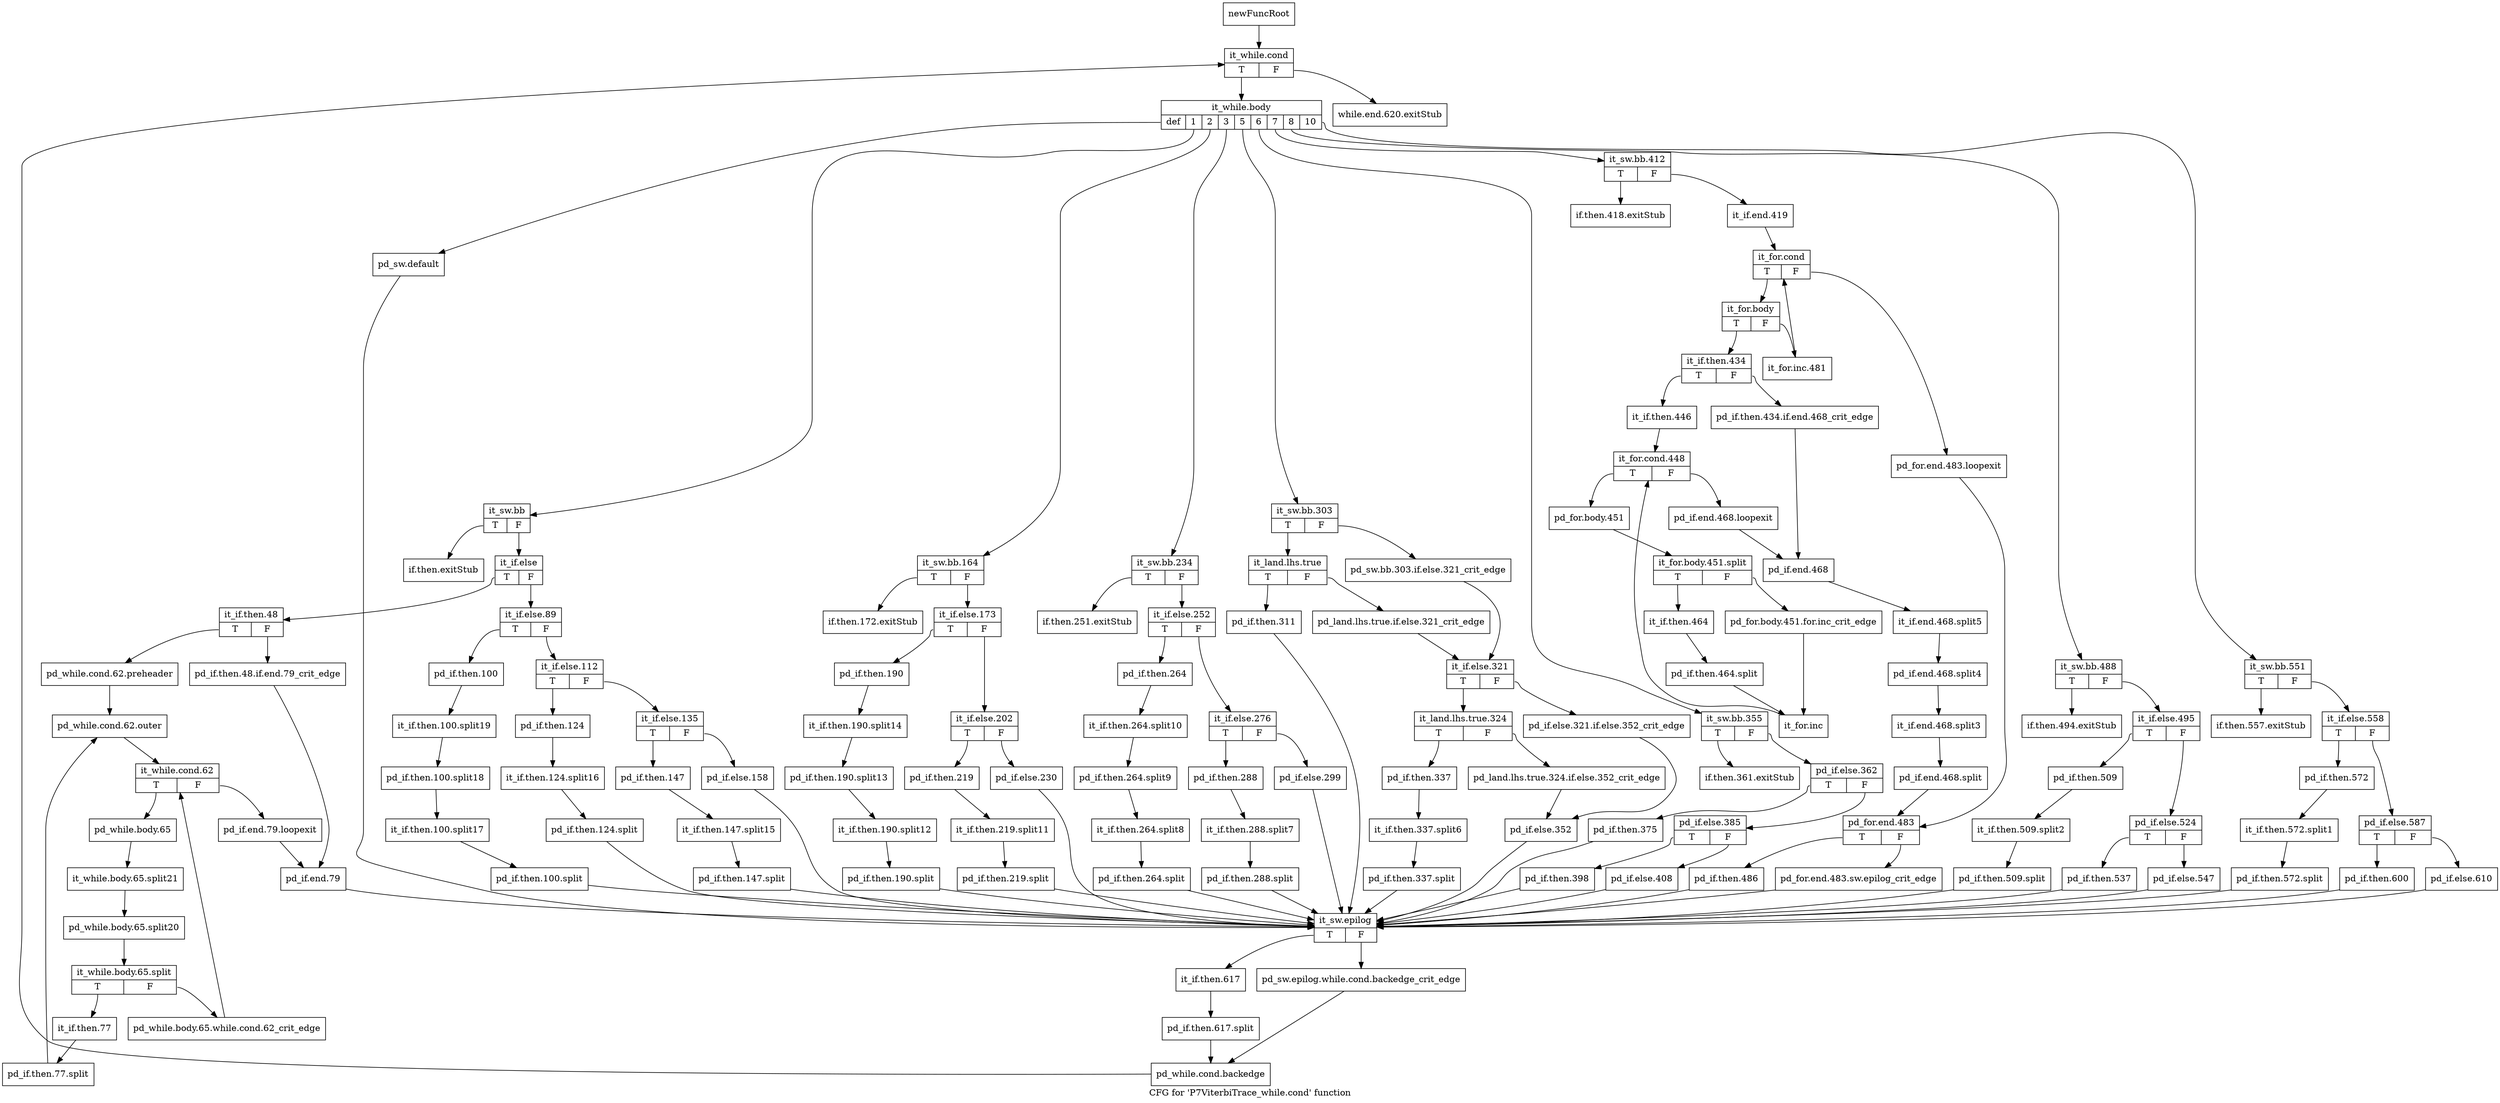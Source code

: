 digraph "CFG for 'P7ViterbiTrace_while.cond' function" {
	label="CFG for 'P7ViterbiTrace_while.cond' function";

	Node0x2d12360 [shape=record,label="{newFuncRoot}"];
	Node0x2d12360 -> Node0x2d12630;
	Node0x2d123b0 [shape=record,label="{while.end.620.exitStub}"];
	Node0x2d12400 [shape=record,label="{if.then.557.exitStub}"];
	Node0x2d12450 [shape=record,label="{if.then.494.exitStub}"];
	Node0x2d124a0 [shape=record,label="{if.then.418.exitStub}"];
	Node0x2d124f0 [shape=record,label="{if.then.361.exitStub}"];
	Node0x2d12540 [shape=record,label="{if.then.251.exitStub}"];
	Node0x2d12590 [shape=record,label="{if.then.172.exitStub}"];
	Node0x2d125e0 [shape=record,label="{if.then.exitStub}"];
	Node0x2d12630 [shape=record,label="{it_while.cond|{<s0>T|<s1>F}}"];
	Node0x2d12630:s0 -> Node0x2d12680;
	Node0x2d12630:s1 -> Node0x2d123b0;
	Node0x2d12680 [shape=record,label="{it_while.body|{<s0>def|<s1>1|<s2>2|<s3>3|<s4>5|<s5>6|<s6>7|<s7>8|<s8>10}}"];
	Node0x2d12680:s0 -> Node0x2d13f80;
	Node0x2d12680:s1 -> Node0x2d13990;
	Node0x2d12680:s2 -> Node0x2d137b0;
	Node0x2d12680:s3 -> Node0x2d135d0;
	Node0x2d12680:s4 -> Node0x2d13260;
	Node0x2d12680:s5 -> Node0x2d13080;
	Node0x2d12680:s6 -> Node0x2d12a90;
	Node0x2d12680:s7 -> Node0x2d128b0;
	Node0x2d12680:s8 -> Node0x2d126d0;
	Node0x2d126d0 [shape=record,label="{it_sw.bb.551|{<s0>T|<s1>F}}"];
	Node0x2d126d0:s0 -> Node0x2d12400;
	Node0x2d126d0:s1 -> Node0x2d12720;
	Node0x2d12720 [shape=record,label="{it_if.else.558|{<s0>T|<s1>F}}"];
	Node0x2d12720:s0 -> Node0x2d12860;
	Node0x2d12720:s1 -> Node0x2d12770;
	Node0x2d12770 [shape=record,label="{pd_if.else.587|{<s0>T|<s1>F}}"];
	Node0x2d12770:s0 -> Node0x2d12810;
	Node0x2d12770:s1 -> Node0x2d127c0;
	Node0x2d127c0 [shape=record,label="{pd_if.else.610}"];
	Node0x2d127c0 -> Node0x2d13fd0;
	Node0x2d12810 [shape=record,label="{pd_if.then.600}"];
	Node0x2d12810 -> Node0x2d13fd0;
	Node0x2d12860 [shape=record,label="{pd_if.then.572}"];
	Node0x2d12860 -> Node0x37b2c50;
	Node0x37b2c50 [shape=record,label="{it_if.then.572.split1}"];
	Node0x37b2c50 -> Node0x37b39a0;
	Node0x37b39a0 [shape=record,label="{pd_if.then.572.split}"];
	Node0x37b39a0 -> Node0x2d13fd0;
	Node0x2d128b0 [shape=record,label="{it_sw.bb.488|{<s0>T|<s1>F}}"];
	Node0x2d128b0:s0 -> Node0x2d12450;
	Node0x2d128b0:s1 -> Node0x2d12900;
	Node0x2d12900 [shape=record,label="{it_if.else.495|{<s0>T|<s1>F}}"];
	Node0x2d12900:s0 -> Node0x2d12a40;
	Node0x2d12900:s1 -> Node0x2d12950;
	Node0x2d12950 [shape=record,label="{pd_if.else.524|{<s0>T|<s1>F}}"];
	Node0x2d12950:s0 -> Node0x2d129f0;
	Node0x2d12950:s1 -> Node0x2d129a0;
	Node0x2d129a0 [shape=record,label="{pd_if.else.547}"];
	Node0x2d129a0 -> Node0x2d13fd0;
	Node0x2d129f0 [shape=record,label="{pd_if.then.537}"];
	Node0x2d129f0 -> Node0x2d13fd0;
	Node0x2d12a40 [shape=record,label="{pd_if.then.509}"];
	Node0x2d12a40 -> Node0x37b2750;
	Node0x37b2750 [shape=record,label="{it_if.then.509.split2}"];
	Node0x37b2750 -> Node0x37b2b50;
	Node0x37b2b50 [shape=record,label="{pd_if.then.509.split}"];
	Node0x37b2b50 -> Node0x2d13fd0;
	Node0x2d12a90 [shape=record,label="{it_sw.bb.412|{<s0>T|<s1>F}}"];
	Node0x2d12a90:s0 -> Node0x2d124a0;
	Node0x2d12a90:s1 -> Node0x2d12ae0;
	Node0x2d12ae0 [shape=record,label="{it_if.end.419}"];
	Node0x2d12ae0 -> Node0x2d12b30;
	Node0x2d12b30 [shape=record,label="{it_for.cond|{<s0>T|<s1>F}}"];
	Node0x2d12b30:s0 -> Node0x2d12bd0;
	Node0x2d12b30:s1 -> Node0x2d12b80;
	Node0x2d12b80 [shape=record,label="{pd_for.end.483.loopexit}"];
	Node0x2d12b80 -> Node0x2d12e50;
	Node0x2d12bd0 [shape=record,label="{it_for.body|{<s0>T|<s1>F}}"];
	Node0x2d12bd0:s0 -> Node0x2d12c70;
	Node0x2d12bd0:s1 -> Node0x2d12c20;
	Node0x2d12c20 [shape=record,label="{it_for.inc.481}"];
	Node0x2d12c20 -> Node0x2d12b30;
	Node0x2d12c70 [shape=record,label="{it_if.then.434|{<s0>T|<s1>F}}"];
	Node0x2d12c70:s0 -> Node0x2d12d10;
	Node0x2d12c70:s1 -> Node0x2d12cc0;
	Node0x2d12cc0 [shape=record,label="{pd_if.then.434.if.end.468_crit_edge}"];
	Node0x2d12cc0 -> Node0x2d12e00;
	Node0x2d12d10 [shape=record,label="{it_if.then.446}"];
	Node0x2d12d10 -> Node0x2d12d60;
	Node0x2d12d60 [shape=record,label="{it_for.cond.448|{<s0>T|<s1>F}}"];
	Node0x2d12d60:s0 -> Node0x2d12f40;
	Node0x2d12d60:s1 -> Node0x2d12db0;
	Node0x2d12db0 [shape=record,label="{pd_if.end.468.loopexit}"];
	Node0x2d12db0 -> Node0x2d12e00;
	Node0x2d12e00 [shape=record,label="{pd_if.end.468}"];
	Node0x2d12e00 -> Node0x37b1bb0;
	Node0x37b1bb0 [shape=record,label="{it_if.end.468.split5}"];
	Node0x37b1bb0 -> Node0x37b1fb0;
	Node0x37b1fb0 [shape=record,label="{pd_if.end.468.split4}"];
	Node0x37b1fb0 -> Node0x37b2100;
	Node0x37b2100 [shape=record,label="{it_if.end.468.split3}"];
	Node0x37b2100 -> Node0x37b2480;
	Node0x37b2480 [shape=record,label="{pd_if.end.468.split}"];
	Node0x37b2480 -> Node0x2d12e50;
	Node0x2d12e50 [shape=record,label="{pd_for.end.483|{<s0>T|<s1>F}}"];
	Node0x2d12e50:s0 -> Node0x2d12ef0;
	Node0x2d12e50:s1 -> Node0x2d12ea0;
	Node0x2d12ea0 [shape=record,label="{pd_for.end.483.sw.epilog_crit_edge}"];
	Node0x2d12ea0 -> Node0x2d13fd0;
	Node0x2d12ef0 [shape=record,label="{pd_if.then.486}"];
	Node0x2d12ef0 -> Node0x2d13fd0;
	Node0x2d12f40 [shape=record,label="{pd_for.body.451}"];
	Node0x2d12f40 -> Node0x37b17b0;
	Node0x37b17b0 [shape=record,label="{it_for.body.451.split|{<s0>T|<s1>F}}"];
	Node0x37b17b0:s0 -> Node0x2d12fe0;
	Node0x37b17b0:s1 -> Node0x2d12f90;
	Node0x2d12f90 [shape=record,label="{pd_for.body.451.for.inc_crit_edge}"];
	Node0x2d12f90 -> Node0x2d13030;
	Node0x2d12fe0 [shape=record,label="{it_if.then.464}"];
	Node0x2d12fe0 -> Node0x37b14b0;
	Node0x37b14b0 [shape=record,label="{pd_if.then.464.split}"];
	Node0x37b14b0 -> Node0x2d13030;
	Node0x2d13030 [shape=record,label="{it_for.inc}"];
	Node0x2d13030 -> Node0x2d12d60;
	Node0x2d13080 [shape=record,label="{it_sw.bb.355|{<s0>T|<s1>F}}"];
	Node0x2d13080:s0 -> Node0x2d124f0;
	Node0x2d13080:s1 -> Node0x2d130d0;
	Node0x2d130d0 [shape=record,label="{pd_if.else.362|{<s0>T|<s1>F}}"];
	Node0x2d130d0:s0 -> Node0x2d13210;
	Node0x2d130d0:s1 -> Node0x2d13120;
	Node0x2d13120 [shape=record,label="{pd_if.else.385|{<s0>T|<s1>F}}"];
	Node0x2d13120:s0 -> Node0x2d131c0;
	Node0x2d13120:s1 -> Node0x2d13170;
	Node0x2d13170 [shape=record,label="{pd_if.else.408}"];
	Node0x2d13170 -> Node0x2d13fd0;
	Node0x2d131c0 [shape=record,label="{pd_if.then.398}"];
	Node0x2d131c0 -> Node0x2d13fd0;
	Node0x2d13210 [shape=record,label="{pd_if.then.375}"];
	Node0x2d13210 -> Node0x2d13fd0;
	Node0x2d13260 [shape=record,label="{it_sw.bb.303|{<s0>T|<s1>F}}"];
	Node0x2d13260:s0 -> Node0x2d13300;
	Node0x2d13260:s1 -> Node0x2d132b0;
	Node0x2d132b0 [shape=record,label="{pd_sw.bb.303.if.else.321_crit_edge}"];
	Node0x2d132b0 -> Node0x2d133a0;
	Node0x2d13300 [shape=record,label="{it_land.lhs.true|{<s0>T|<s1>F}}"];
	Node0x2d13300:s0 -> Node0x2d13580;
	Node0x2d13300:s1 -> Node0x2d13350;
	Node0x2d13350 [shape=record,label="{pd_land.lhs.true.if.else.321_crit_edge}"];
	Node0x2d13350 -> Node0x2d133a0;
	Node0x2d133a0 [shape=record,label="{it_if.else.321|{<s0>T|<s1>F}}"];
	Node0x2d133a0:s0 -> Node0x2d13440;
	Node0x2d133a0:s1 -> Node0x2d133f0;
	Node0x2d133f0 [shape=record,label="{pd_if.else.321.if.else.352_crit_edge}"];
	Node0x2d133f0 -> Node0x2d134e0;
	Node0x2d13440 [shape=record,label="{it_land.lhs.true.324|{<s0>T|<s1>F}}"];
	Node0x2d13440:s0 -> Node0x2d13530;
	Node0x2d13440:s1 -> Node0x2d13490;
	Node0x2d13490 [shape=record,label="{pd_land.lhs.true.324.if.else.352_crit_edge}"];
	Node0x2d13490 -> Node0x2d134e0;
	Node0x2d134e0 [shape=record,label="{pd_if.else.352}"];
	Node0x2d134e0 -> Node0x2d13fd0;
	Node0x2d13530 [shape=record,label="{pd_if.then.337}"];
	Node0x2d13530 -> Node0x37b0f50;
	Node0x37b0f50 [shape=record,label="{it_if.then.337.split6}"];
	Node0x37b0f50 -> Node0x37b0dd0;
	Node0x37b0dd0 [shape=record,label="{pd_if.then.337.split}"];
	Node0x37b0dd0 -> Node0x2d13fd0;
	Node0x2d13580 [shape=record,label="{pd_if.then.311}"];
	Node0x2d13580 -> Node0x2d13fd0;
	Node0x2d135d0 [shape=record,label="{it_sw.bb.234|{<s0>T|<s1>F}}"];
	Node0x2d135d0:s0 -> Node0x2d12540;
	Node0x2d135d0:s1 -> Node0x2d13620;
	Node0x2d13620 [shape=record,label="{it_if.else.252|{<s0>T|<s1>F}}"];
	Node0x2d13620:s0 -> Node0x2d13760;
	Node0x2d13620:s1 -> Node0x2d13670;
	Node0x2d13670 [shape=record,label="{it_if.else.276|{<s0>T|<s1>F}}"];
	Node0x2d13670:s0 -> Node0x2d13710;
	Node0x2d13670:s1 -> Node0x2d136c0;
	Node0x2d136c0 [shape=record,label="{pd_if.else.299}"];
	Node0x2d136c0 -> Node0x2d13fd0;
	Node0x2d13710 [shape=record,label="{pd_if.then.288}"];
	Node0x2d13710 -> Node0x37b0ad0;
	Node0x37b0ad0 [shape=record,label="{it_if.then.288.split7}"];
	Node0x37b0ad0 -> Node0x37b0d50;
	Node0x37b0d50 [shape=record,label="{pd_if.then.288.split}"];
	Node0x37b0d50 -> Node0x2d13fd0;
	Node0x2d13760 [shape=record,label="{pd_if.then.264}"];
	Node0x2d13760 -> Node0x37afdc0;
	Node0x37afdc0 [shape=record,label="{it_if.then.264.split10}"];
	Node0x37afdc0 -> Node0x37affc0;
	Node0x37affc0 [shape=record,label="{pd_if.then.264.split9}"];
	Node0x37affc0 -> Node0x37aff40;
	Node0x37aff40 [shape=record,label="{it_if.then.264.split8}"];
	Node0x37aff40 -> Node0x37b0950;
	Node0x37b0950 [shape=record,label="{pd_if.then.264.split}"];
	Node0x37b0950 -> Node0x2d13fd0;
	Node0x2d137b0 [shape=record,label="{it_sw.bb.164|{<s0>T|<s1>F}}"];
	Node0x2d137b0:s0 -> Node0x2d12590;
	Node0x2d137b0:s1 -> Node0x2d13800;
	Node0x2d13800 [shape=record,label="{it_if.else.173|{<s0>T|<s1>F}}"];
	Node0x2d13800:s0 -> Node0x2d13940;
	Node0x2d13800:s1 -> Node0x2d13850;
	Node0x2d13850 [shape=record,label="{it_if.else.202|{<s0>T|<s1>F}}"];
	Node0x2d13850:s0 -> Node0x2d138f0;
	Node0x2d13850:s1 -> Node0x2d138a0;
	Node0x2d138a0 [shape=record,label="{pd_if.else.230}"];
	Node0x2d138a0 -> Node0x2d13fd0;
	Node0x2d138f0 [shape=record,label="{pd_if.then.219}"];
	Node0x2d138f0 -> Node0x37af9c0;
	Node0x37af9c0 [shape=record,label="{it_if.then.219.split11}"];
	Node0x37af9c0 -> Node0x37afbc0;
	Node0x37afbc0 [shape=record,label="{pd_if.then.219.split}"];
	Node0x37afbc0 -> Node0x2d13fd0;
	Node0x2d13940 [shape=record,label="{pd_if.then.190}"];
	Node0x2d13940 -> Node0x37ae7e0;
	Node0x37ae7e0 [shape=record,label="{it_if.then.190.split14}"];
	Node0x37ae7e0 -> Node0x37aeaa0;
	Node0x37aeaa0 [shape=record,label="{pd_if.then.190.split13}"];
	Node0x37aeaa0 -> Node0x37aef10;
	Node0x37aef10 [shape=record,label="{it_if.then.190.split12}"];
	Node0x37aef10 -> Node0x37af8c0;
	Node0x37af8c0 [shape=record,label="{pd_if.then.190.split}"];
	Node0x37af8c0 -> Node0x2d13fd0;
	Node0x2d13990 [shape=record,label="{it_sw.bb|{<s0>T|<s1>F}}"];
	Node0x2d13990:s0 -> Node0x2d125e0;
	Node0x2d13990:s1 -> Node0x2d139e0;
	Node0x2d139e0 [shape=record,label="{it_if.else|{<s0>T|<s1>F}}"];
	Node0x2d139e0:s0 -> Node0x2d13c60;
	Node0x2d139e0:s1 -> Node0x2d13a30;
	Node0x2d13a30 [shape=record,label="{it_if.else.89|{<s0>T|<s1>F}}"];
	Node0x2d13a30:s0 -> Node0x2d13c10;
	Node0x2d13a30:s1 -> Node0x2d13a80;
	Node0x2d13a80 [shape=record,label="{it_if.else.112|{<s0>T|<s1>F}}"];
	Node0x2d13a80:s0 -> Node0x2d13bc0;
	Node0x2d13a80:s1 -> Node0x2d13ad0;
	Node0x2d13ad0 [shape=record,label="{it_if.else.135|{<s0>T|<s1>F}}"];
	Node0x2d13ad0:s0 -> Node0x2d13b70;
	Node0x2d13ad0:s1 -> Node0x2d13b20;
	Node0x2d13b20 [shape=record,label="{pd_if.else.158}"];
	Node0x2d13b20 -> Node0x2d13fd0;
	Node0x2d13b70 [shape=record,label="{pd_if.then.147}"];
	Node0x2d13b70 -> Node0x37ae1b0;
	Node0x37ae1b0 [shape=record,label="{it_if.then.147.split15}"];
	Node0x37ae1b0 -> Node0x37ae4b0;
	Node0x37ae4b0 [shape=record,label="{pd_if.then.147.split}"];
	Node0x37ae4b0 -> Node0x2d13fd0;
	Node0x2d13bc0 [shape=record,label="{pd_if.then.124}"];
	Node0x2d13bc0 -> Node0x37adc60;
	Node0x37adc60 [shape=record,label="{it_if.then.124.split16}"];
	Node0x37adc60 -> Node0x37adfb0;
	Node0x37adfb0 [shape=record,label="{pd_if.then.124.split}"];
	Node0x37adfb0 -> Node0x2d13fd0;
	Node0x2d13c10 [shape=record,label="{pd_if.then.100}"];
	Node0x2d13c10 -> Node0x37ac7c0;
	Node0x37ac7c0 [shape=record,label="{it_if.then.100.split19}"];
	Node0x37ac7c0 -> Node0x37ad3e0;
	Node0x37ad3e0 [shape=record,label="{pd_if.then.100.split18}"];
	Node0x37ad3e0 -> Node0x37ad360;
	Node0x37ad360 [shape=record,label="{it_if.then.100.split17}"];
	Node0x37ad360 -> Node0x37ad890;
	Node0x37ad890 [shape=record,label="{pd_if.then.100.split}"];
	Node0x37ad890 -> Node0x2d13fd0;
	Node0x2d13c60 [shape=record,label="{it_if.then.48|{<s0>T|<s1>F}}"];
	Node0x2d13c60:s0 -> Node0x2d13d00;
	Node0x2d13c60:s1 -> Node0x2d13cb0;
	Node0x2d13cb0 [shape=record,label="{pd_if.then.48.if.end.79_crit_edge}"];
	Node0x2d13cb0 -> Node0x2d13e40;
	Node0x2d13d00 [shape=record,label="{pd_while.cond.62.preheader}"];
	Node0x2d13d00 -> Node0x2d13d50;
	Node0x2d13d50 [shape=record,label="{pd_while.cond.62.outer}"];
	Node0x2d13d50 -> Node0x2d13da0;
	Node0x2d13da0 [shape=record,label="{it_while.cond.62|{<s0>T|<s1>F}}"];
	Node0x2d13da0:s0 -> Node0x2d13e90;
	Node0x2d13da0:s1 -> Node0x2d13df0;
	Node0x2d13df0 [shape=record,label="{pd_if.end.79.loopexit}"];
	Node0x2d13df0 -> Node0x2d13e40;
	Node0x2d13e40 [shape=record,label="{pd_if.end.79}"];
	Node0x2d13e40 -> Node0x2d13fd0;
	Node0x2d13e90 [shape=record,label="{pd_while.body.65}"];
	Node0x2d13e90 -> Node0x37ac520;
	Node0x37ac520 [shape=record,label="{it_while.body.65.split21}"];
	Node0x37ac520 -> Node0x37ace50;
	Node0x37ace50 [shape=record,label="{pd_while.body.65.split20}"];
	Node0x37ace50 -> Node0x37ad0e0;
	Node0x37ad0e0 [shape=record,label="{it_while.body.65.split|{<s0>T|<s1>F}}"];
	Node0x37ad0e0:s0 -> Node0x2d13f30;
	Node0x37ad0e0:s1 -> Node0x2d13ee0;
	Node0x2d13ee0 [shape=record,label="{pd_while.body.65.while.cond.62_crit_edge}"];
	Node0x2d13ee0 -> Node0x2d13da0;
	Node0x2d13f30 [shape=record,label="{it_if.then.77}"];
	Node0x2d13f30 -> Node0x37abfc0;
	Node0x37abfc0 [shape=record,label="{pd_if.then.77.split}"];
	Node0x37abfc0 -> Node0x2d13d50;
	Node0x2d13f80 [shape=record,label="{pd_sw.default}"];
	Node0x2d13f80 -> Node0x2d13fd0;
	Node0x2d13fd0 [shape=record,label="{it_sw.epilog|{<s0>T|<s1>F}}"];
	Node0x2d13fd0:s0 -> Node0x2d14070;
	Node0x2d13fd0:s1 -> Node0x2d14020;
	Node0x2d14020 [shape=record,label="{pd_sw.epilog.while.cond.backedge_crit_edge}"];
	Node0x2d14020 -> Node0x2d140c0;
	Node0x2d14070 [shape=record,label="{it_if.then.617}"];
	Node0x2d14070 -> Node0x37abd40;
	Node0x37abd40 [shape=record,label="{pd_if.then.617.split}"];
	Node0x37abd40 -> Node0x2d140c0;
	Node0x2d140c0 [shape=record,label="{pd_while.cond.backedge}"];
	Node0x2d140c0 -> Node0x2d12630;
}
